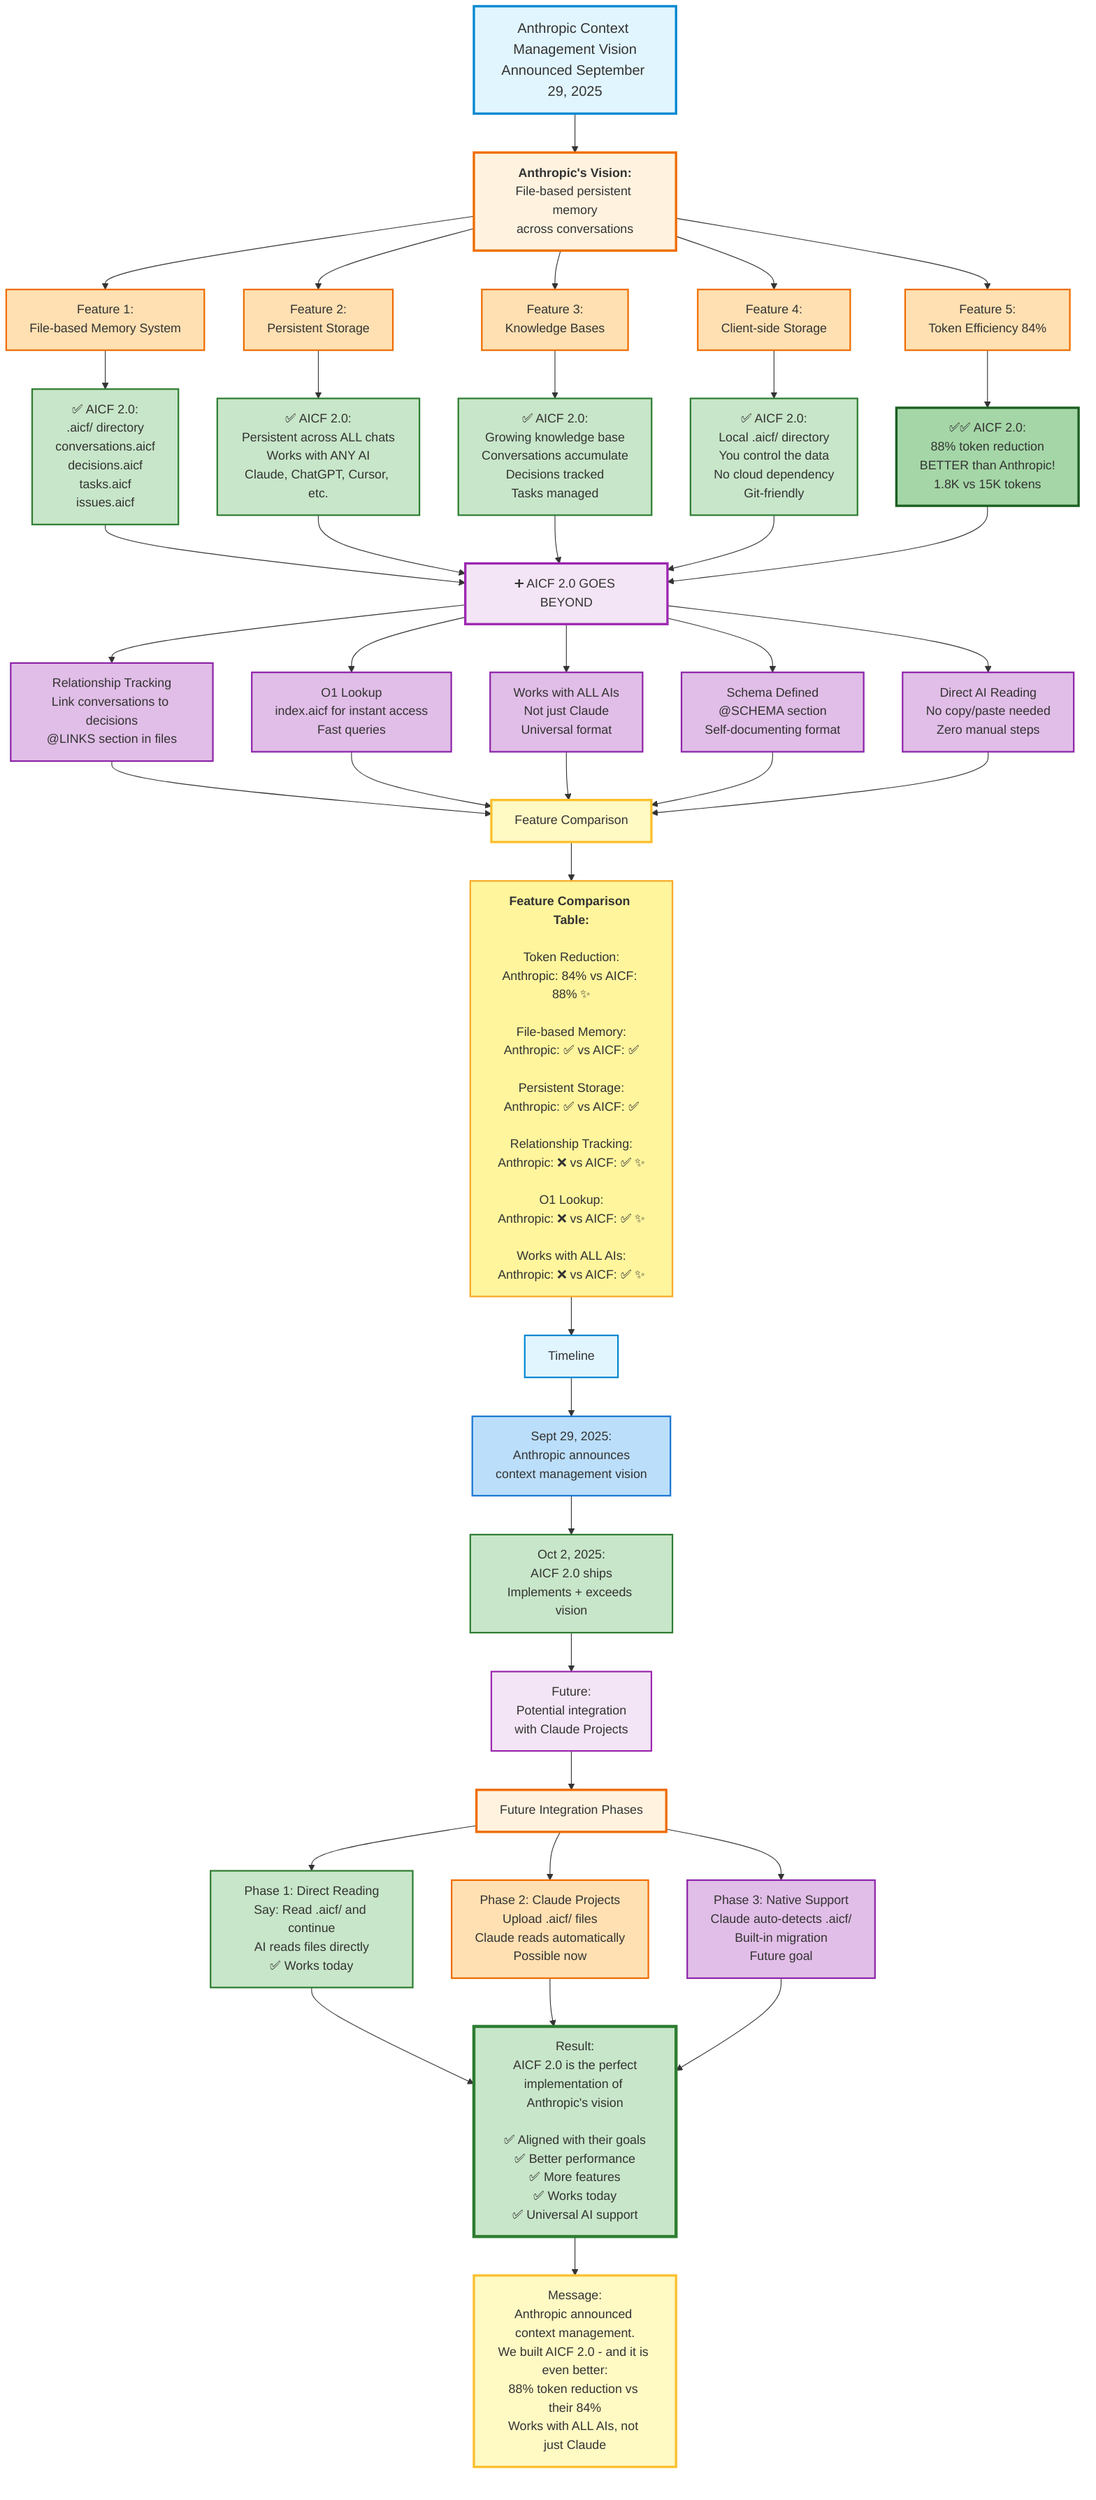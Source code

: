 %% Anthropic Alignment
%% How AICF 2.0 aligns with and exceeds Anthropic's context management vision

graph TB
    Title[Anthropic Context Management Vision<br/>Announced September 29, 2025]

    Title --> AnthropicVision[<b>Anthropic's Vision:</b><br/>File-based persistent memory<br/>across conversations]

    AnthropicVision --> A1[Feature 1:<br/>File-based Memory System]
    AnthropicVision --> A2[Feature 2:<br/>Persistent Storage]
    AnthropicVision --> A3[Feature 3:<br/>Knowledge Bases]
    AnthropicVision --> A4[Feature 4:<br/>Client-side Storage]
    AnthropicVision --> A5[Feature 5:<br/>Token Efficiency 84%]

    A1 --> AICF1[✅ AICF 2.0:<br/>.aicf/ directory<br/>conversations.aicf<br/>decisions.aicf<br/>tasks.aicf<br/>issues.aicf]

    A2 --> AICF2[✅ AICF 2.0:<br/>Persistent across ALL chats<br/>Works with ANY AI<br/>Claude, ChatGPT, Cursor, etc.]

    A3 --> AICF3[✅ AICF 2.0:<br/>Growing knowledge base<br/>Conversations accumulate<br/>Decisions tracked<br/>Tasks managed]

    A4 --> AICF4[✅ AICF 2.0:<br/>Local .aicf/ directory<br/>You control the data<br/>No cloud dependency<br/>Git-friendly]

    A5 --> AICF5[✅✅ AICF 2.0:<br/>88% token reduction<br/>BETTER than Anthropic!<br/>1.8K vs 15K tokens]

    AICF1 --> Plus[➕ AICF 2.0 GOES BEYOND]
    AICF2 --> Plus
    AICF3 --> Plus
    AICF4 --> Plus
    AICF5 --> Plus

    Plus --> Extra1[Relationship Tracking<br/>Link conversations to decisions<br/>@LINKS section in files]

    Plus --> Extra2[O1 Lookup<br/>index.aicf for instant access<br/>Fast queries]

    Plus --> Extra3[Works with ALL AIs<br/>Not just Claude<br/>Universal format]

    Plus --> Extra4[Schema Defined<br/>@SCHEMA section<br/>Self-documenting format]

    Plus --> Extra5[Direct AI Reading<br/>No copy/paste needed<br/>Zero manual steps]

    Extra1 --> Comparison[Feature Comparison]
    Extra2 --> Comparison
    Extra3 --> Comparison
    Extra4 --> Comparison
    Extra5 --> Comparison

    Comparison --> Table[<b>Feature Comparison Table:</b><br/><br/>Token Reduction:<br/>Anthropic: 84% vs AICF: 88% ✨<br/><br/>File-based Memory:<br/>Anthropic: ✅ vs AICF: ✅<br/><br/>Persistent Storage:<br/>Anthropic: ✅ vs AICF: ✅<br/><br/>Relationship Tracking:<br/>Anthropic: ❌ vs AICF: ✅ ✨<br/><br/>O1 Lookup:<br/>Anthropic: ❌ vs AICF: ✅ ✨<br/><br/>Works with ALL AIs:<br/>Anthropic: ❌ vs AICF: ✅ ✨]

    Table --> Timeline[Timeline]

    Timeline --> T1[Sept 29, 2025:<br/>Anthropic announces<br/>context management vision]

    T1 --> T2[Oct 2, 2025:<br/>AICF 2.0 ships<br/>Implements + exceeds vision]

    T2 --> T3[Future:<br/>Potential integration<br/>with Claude Projects]

    T3 --> Integration[Future Integration Phases]

    Integration --> Phase1[Phase 1: Direct Reading<br/>Say: Read .aicf/ and continue<br/>AI reads files directly<br/>✅ Works today]

    Integration --> Phase2[Phase 2: Claude Projects<br/>Upload .aicf/ files<br/>Claude reads automatically<br/>Possible now]

    Integration --> Phase3[Phase 3: Native Support<br/>Claude auto-detects .aicf/<br/>Built-in migration<br/>Future goal]

    Phase1 --> Result[Result:<br/>AICF 2.0 is the perfect<br/>implementation of Anthropic's vision<br/><br/>✅ Aligned with their goals<br/>✅ Better performance<br/>✅ More features<br/>✅ Works today<br/>✅ Universal AI support]
    Phase2 --> Result
    Phase3 --> Result

    Result --> CTA[Message:<br/>Anthropic announced context management.<br/>We built AICF 2.0 - and it is even better:<br/>88% token reduction vs their 84%<br/>Works with ALL AIs, not just Claude]

    style Title fill:#e1f5ff,stroke:#0288d1,stroke-width:3px,font-size:18px
    style AnthropicVision fill:#fff3e0,stroke:#ef6c00,stroke-width:3px

    style A1 fill:#ffe0b2,stroke:#ef6c00,stroke-width:2px
    style A2 fill:#ffe0b2,stroke:#ef6c00,stroke-width:2px
    style A3 fill:#ffe0b2,stroke:#ef6c00,stroke-width:2px
    style A4 fill:#ffe0b2,stroke:#ef6c00,stroke-width:2px
    style A5 fill:#ffe0b2,stroke:#ef6c00,stroke-width:2px

    style AICF1 fill:#c8e6c9,stroke:#2e7d32,stroke-width:2px
    style AICF2 fill:#c8e6c9,stroke:#2e7d32,stroke-width:2px
    style AICF3 fill:#c8e6c9,stroke:#2e7d32,stroke-width:2px
    style AICF4 fill:#c8e6c9,stroke:#2e7d32,stroke-width:2px
    style AICF5 fill:#a5d6a7,stroke:#1b5e20,stroke-width:3px

    style Plus fill:#f3e5f5,stroke:#9c27b0,stroke-width:3px

    style Extra1 fill:#e1bee7,stroke:#8e24aa,stroke-width:2px
    style Extra2 fill:#e1bee7,stroke:#8e24aa,stroke-width:2px
    style Extra3 fill:#e1bee7,stroke:#8e24aa,stroke-width:2px
    style Extra4 fill:#e1bee7,stroke:#8e24aa,stroke-width:2px
    style Extra5 fill:#e1bee7,stroke:#8e24aa,stroke-width:2px

    style Comparison fill:#fff9c4,stroke:#fbc02d,stroke-width:3px
    style Table fill:#fff59d,stroke:#f9a825,stroke-width:2px

    style Timeline fill:#e1f5ff,stroke:#0288d1,stroke-width:2px
    style T1 fill:#bbdefb,stroke:#1976d2,stroke-width:2px
    style T2 fill:#c8e6c9,stroke:#2e7d32,stroke-width:2px
    style T3 fill:#f3e5f5,stroke:#9c27b0,stroke-width:2px

    style Integration fill:#fff3e0,stroke:#ef6c00,stroke-width:3px
    style Phase1 fill:#c8e6c9,stroke:#2e7d32,stroke-width:2px
    style Phase2 fill:#ffe0b2,stroke:#ef6c00,stroke-width:2px
    style Phase3 fill:#e1bee7,stroke:#8e24aa,stroke-width:2px

    style Result fill:#c8e6c9,stroke:#2e7d32,stroke-width:4px,font-size:16px
    style CTA fill:#fff9c4,stroke:#fbc02d,stroke-width:3px